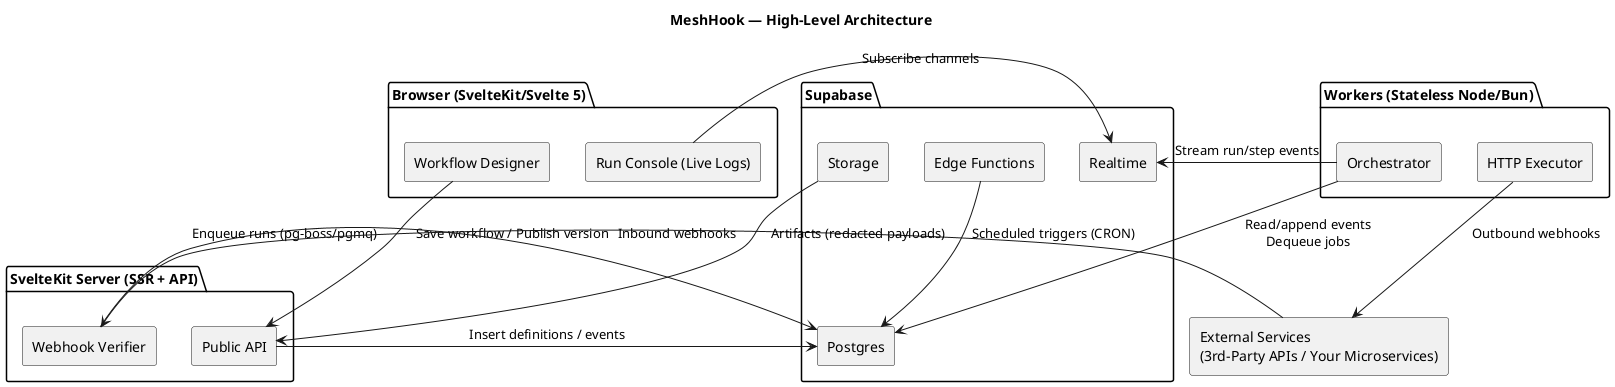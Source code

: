 @startuml
title MeshHook — High-Level Architecture
skinparam componentStyle rectangle
skinparam shadowing false

package "Browser (SvelteKit/Svelte 5)" {
  [Workflow Designer] as Designer
  [Run Console (Live Logs)] as LiveLogs
}
package "SvelteKit Server (SSR + API)" {
  [Public API] as API
  [Webhook Verifier] as Verifier
}
package "Supabase" {
  [Postgres] as PG
  [Realtime] as RT
  [Storage] as ST
  [Edge Functions] as EDGE
}
package "Workers (Stateless Node/Bun)" {
  [Orchestrator] as ORCH
  [HTTP Executor] as HTTPX
}
rectangle "External Services\n(3rd-Party APIs / Your Microservices)" as EXT

Designer -down-> API : Save workflow / Publish version
API -right-> PG : Insert definitions / events
Verifier -down-> PG : Enqueue runs (pg-boss/pgmq)

ORCH -down-> PG : Read/append events\nDequeue jobs
ORCH -right-> RT : Stream run/step events
HTTPX -down-> EXT : Outbound webhooks
EXT -left-> Verifier : Inbound webhooks
LiveLogs -left-> RT : Subscribe channels
EDGE -down-> PG : Scheduled triggers (CRON)
ST -right-> API : Artifacts (redacted payloads)
@enduml

